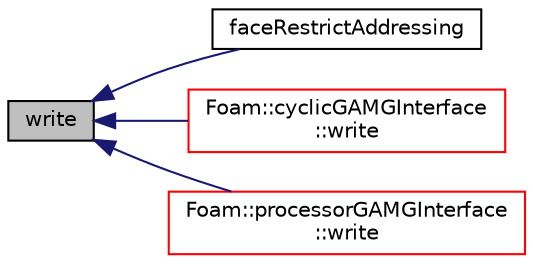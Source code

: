 digraph "write"
{
  bgcolor="transparent";
  edge [fontname="Helvetica",fontsize="10",labelfontname="Helvetica",labelfontsize="10"];
  node [fontname="Helvetica",fontsize="10",shape=record];
  rankdir="LR";
  Node1 [label="write",height=0.2,width=0.4,color="black", fillcolor="grey75", style="filled", fontcolor="black"];
  Node1 -> Node2 [dir="back",color="midnightblue",fontsize="10",style="solid",fontname="Helvetica"];
  Node2 [label="faceRestrictAddressing",height=0.2,width=0.4,color="black",URL="$a00899.html#abff59faa28e130ae0bee48a7dbbe45e7",tooltip="Return non-const access to face restrict addressing. "];
  Node1 -> Node3 [dir="back",color="midnightblue",fontsize="10",style="solid",fontname="Helvetica"];
  Node3 [label="Foam::cyclicGAMGInterface\l::write",height=0.2,width=0.4,color="red",URL="$a00479.html#a0941061ad5a26be83b4107d05750ace6",tooltip="Write to stream. "];
  Node1 -> Node4 [dir="back",color="midnightblue",fontsize="10",style="solid",fontname="Helvetica"];
  Node4 [label="Foam::processorGAMGInterface\l::write",height=0.2,width=0.4,color="red",URL="$a01993.html#a0941061ad5a26be83b4107d05750ace6",tooltip="Write to stream. "];
}
